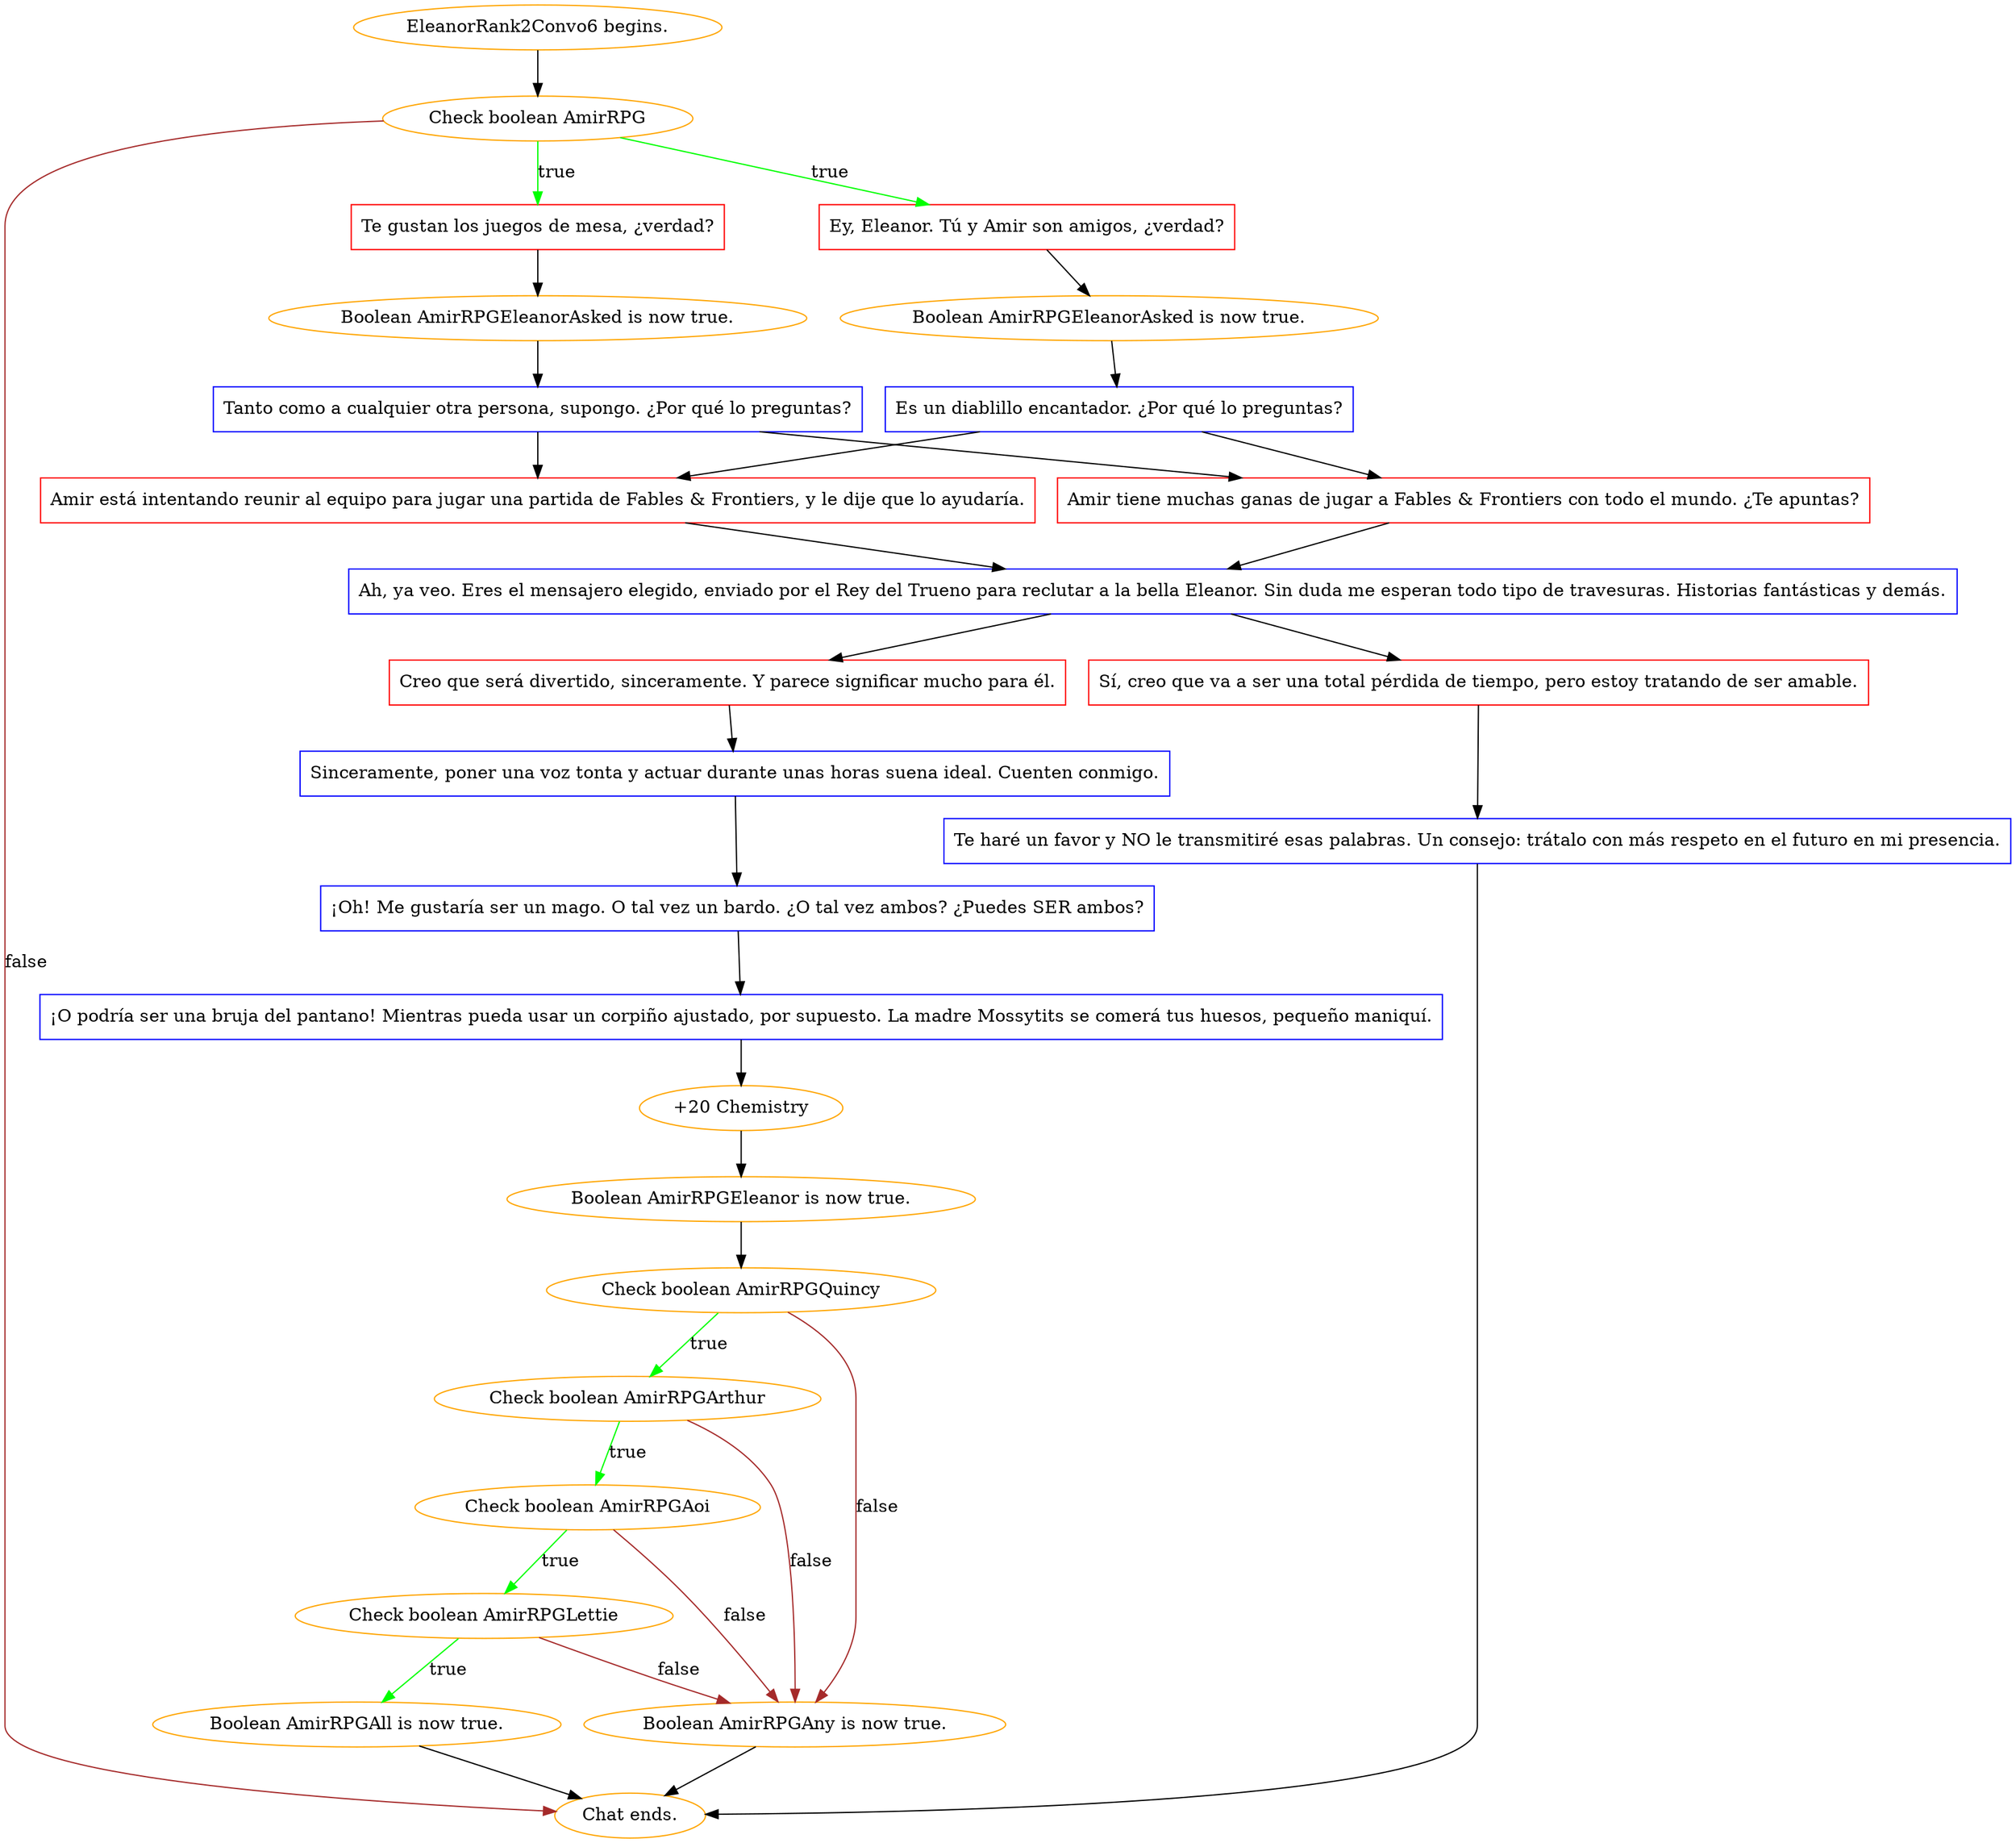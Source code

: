 digraph {
	"EleanorRank2Convo6 begins." [color=orange];
		"EleanorRank2Convo6 begins." -> j4038456104;
	j4038456104 [label="Check boolean AmirRPG",color=orange];
		j4038456104 -> j1316510246 [label=true,color=green];
		j4038456104 -> j4140562622 [label=true,color=green];
		j4038456104 -> "Chat ends." [label=false,color=brown];
	j1316510246 [label="Ey, Eleanor. Tú y Amir son amigos, ¿verdad?",shape=box,color=red];
		j1316510246 -> j113499033;
	j4140562622 [label="Te gustan los juegos de mesa, ¿verdad?",shape=box,color=red];
		j4140562622 -> j895907731;
	"Chat ends." [color=orange];
	j113499033 [label="Boolean AmirRPGEleanorAsked is now true.",color=orange];
		j113499033 -> j2324495764;
	j895907731 [label="Boolean AmirRPGEleanorAsked is now true.",color=orange];
		j895907731 -> j1756940212;
	j2324495764 [label="Es un diablillo encantador. ¿Por qué lo preguntas?",shape=box,color=blue];
		j2324495764 -> j2859968762;
		j2324495764 -> j2752675795;
	j1756940212 [label="Tanto como a cualquier otra persona, supongo. ¿Por qué lo preguntas?",shape=box,color=blue];
		j1756940212 -> j2859968762;
		j1756940212 -> j2752675795;
	j2859968762 [label="Amir está intentando reunir al equipo para jugar una partida de Fables & Frontiers, y le dije que lo ayudaría.",shape=box,color=red];
		j2859968762 -> j486357326;
	j2752675795 [label="Amir tiene muchas ganas de jugar a Fables & Frontiers con todo el mundo. ¿Te apuntas?",shape=box,color=red];
		j2752675795 -> j486357326;
	j486357326 [label="Ah, ya veo. Eres el mensajero elegido, enviado por el Rey del Trueno para reclutar a la bella Eleanor. Sin duda me esperan todo tipo de travesuras. Historias fantásticas y demás.",shape=box,color=blue];
		j486357326 -> j592756208;
		j486357326 -> j557365412;
	j592756208 [label="Sí, creo que va a ser una total pérdida de tiempo, pero estoy tratando de ser amable.",shape=box,color=red];
		j592756208 -> j2375778597;
	j557365412 [label="Creo que será divertido, sinceramente. Y parece significar mucho para él.",shape=box,color=red];
		j557365412 -> j654280289;
	j2375778597 [label="Te haré un favor y NO le transmitiré esas palabras. Un consejo: trátalo con más respeto en el futuro en mi presencia.",shape=box,color=blue];
		j2375778597 -> "Chat ends.";
	j654280289 [label="Sinceramente, poner una voz tonta y actuar durante unas horas suena ideal. Cuenten conmigo.",shape=box,color=blue];
		j654280289 -> j2791934315;
	j2791934315 [label="¡Oh! Me gustaría ser un mago. O tal vez un bardo. ¿O tal vez ambos? ¿Puedes SER ambos?",shape=box,color=blue];
		j2791934315 -> j2280396820;
	j2280396820 [label="¡O podría ser una bruja del pantano! Mientras pueda usar un corpiño ajustado, por supuesto. La madre Mossytits se comerá tus huesos, pequeño maniquí.",shape=box,color=blue];
		j2280396820 -> j1667172562;
	j1667172562 [label="+20 Chemistry",color=orange];
		j1667172562 -> j628696720;
	j628696720 [label="Boolean AmirRPGEleanor is now true.",color=orange];
		j628696720 -> j544204682;
	j544204682 [label="Check boolean AmirRPGQuincy",color=orange];
		j544204682 -> j154985083 [label=true,color=green];
		j544204682 -> j1992773596 [label=false,color=brown];
	j154985083 [label="Check boolean AmirRPGArthur",color=orange];
		j154985083 -> j3551149342 [label=true,color=green];
		j154985083 -> j1992773596 [label=false,color=brown];
	j1992773596 [label="Boolean AmirRPGAny is now true.",color=orange];
		j1992773596 -> "Chat ends.";
	j3551149342 [label="Check boolean AmirRPGAoi",color=orange];
		j3551149342 -> j682952477 [label=true,color=green];
		j3551149342 -> j1992773596 [label=false,color=brown];
	j682952477 [label="Check boolean AmirRPGLettie",color=orange];
		j682952477 -> j2677000302 [label=true,color=green];
		j682952477 -> j1992773596 [label=false,color=brown];
	j2677000302 [label="Boolean AmirRPGAll is now true.",color=orange];
		j2677000302 -> "Chat ends.";
}